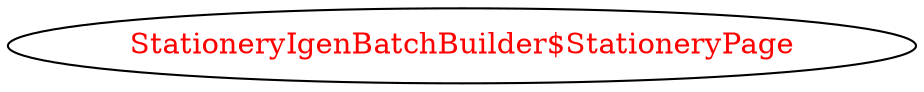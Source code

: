 digraph dependencyGraph {
 concentrate=true;
 ranksep="2.0";
 rankdir="LR"; 
 splines="ortho";
"StationeryIgenBatchBuilder$StationeryPage" [fontcolor="red"];
}